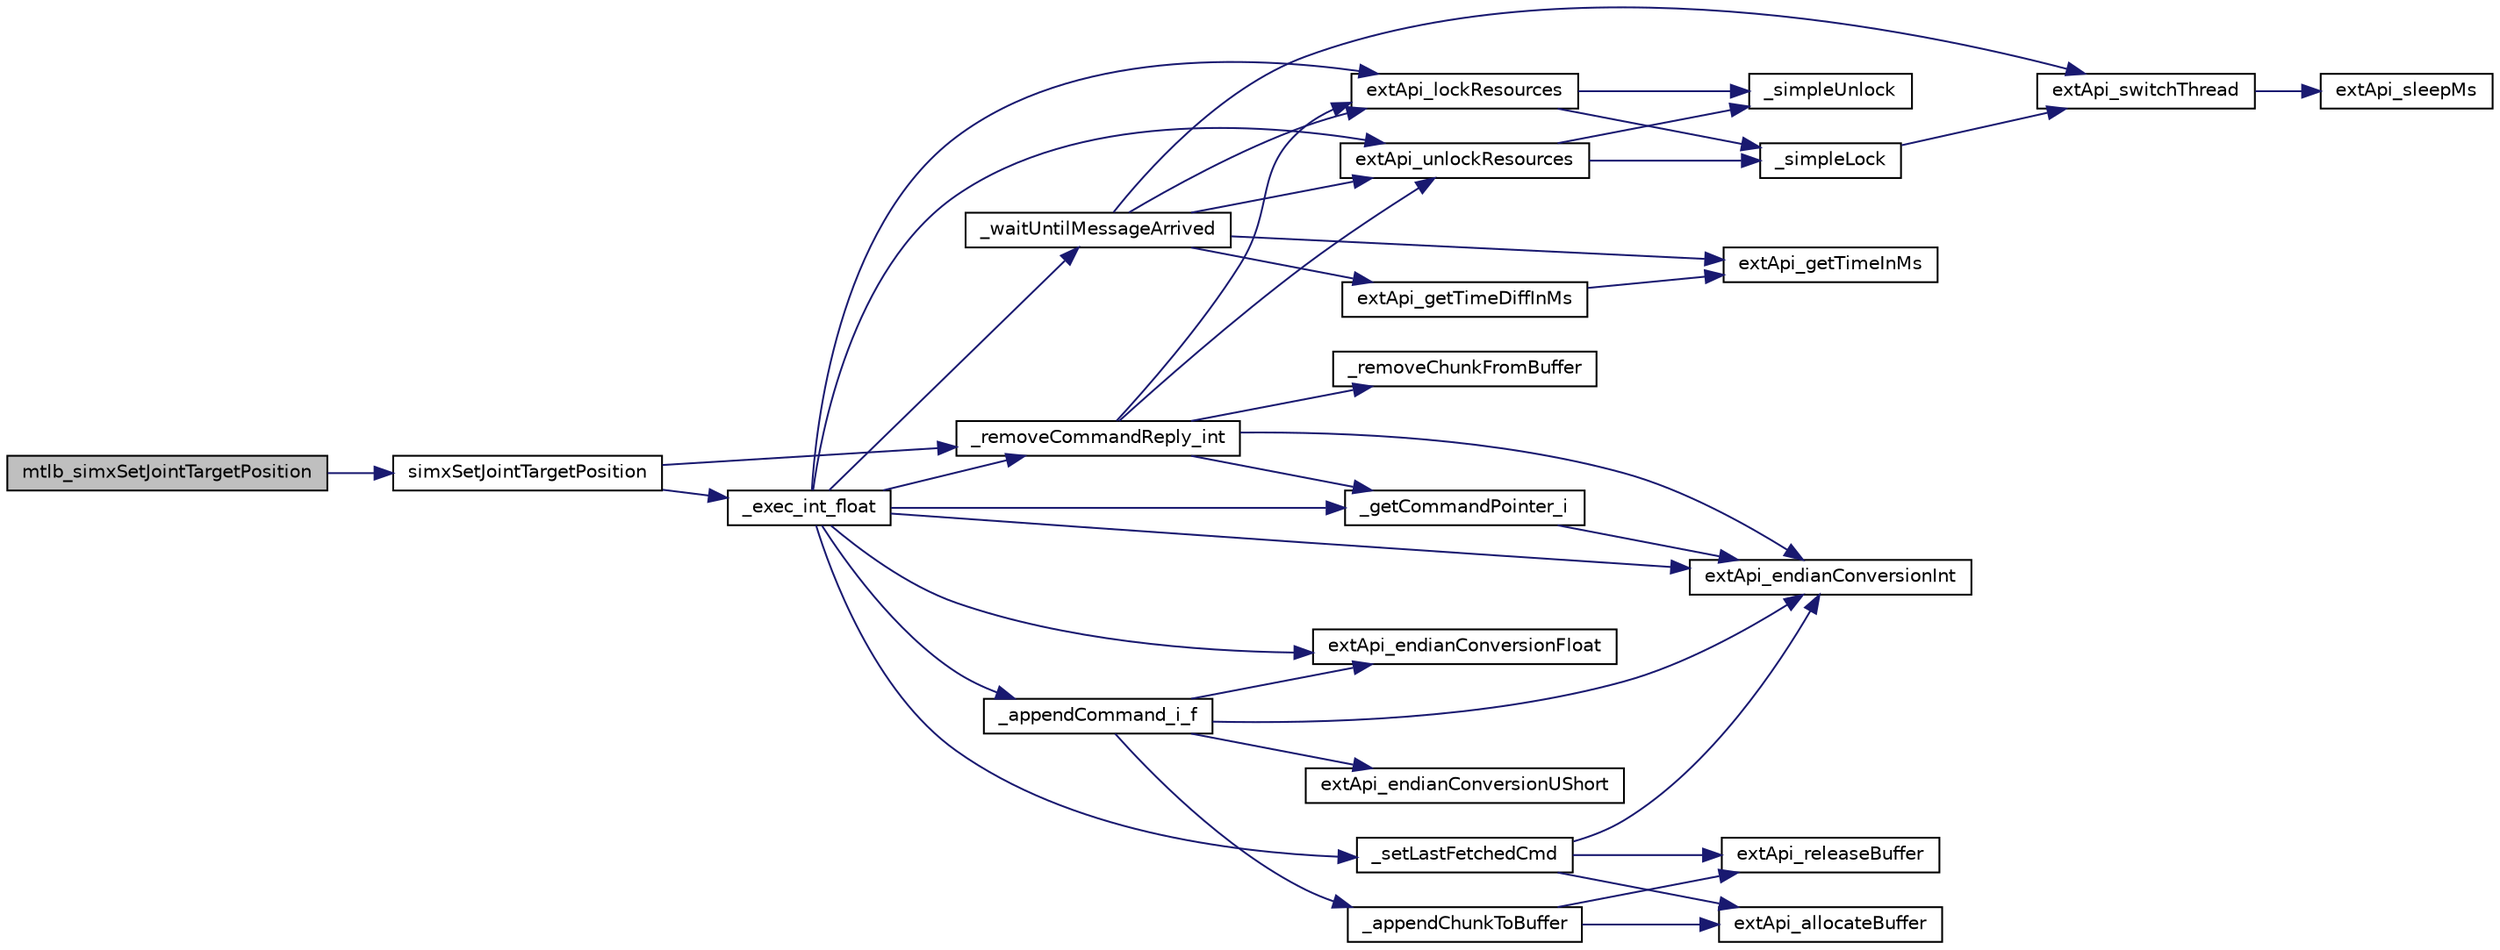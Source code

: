 digraph "mtlb_simxSetJointTargetPosition"
{
  edge [fontname="Helvetica",fontsize="10",labelfontname="Helvetica",labelfontsize="10"];
  node [fontname="Helvetica",fontsize="10",shape=record];
  rankdir="LR";
  Node1 [label="mtlb_simxSetJointTargetPosition",height=0.2,width=0.4,color="black", fillcolor="grey75", style="filled" fontcolor="black"];
  Node1 -> Node2 [color="midnightblue",fontsize="10",style="solid"];
  Node2 [label="simxSetJointTargetPosition",height=0.2,width=0.4,color="black", fillcolor="white", style="filled",URL="$ext_api_8c.html#a3da22c2602c9e94fce46b1bfd122557b"];
  Node2 -> Node3 [color="midnightblue",fontsize="10",style="solid"];
  Node3 [label="_removeCommandReply_int",height=0.2,width=0.4,color="black", fillcolor="white", style="filled",URL="$ext_api_8c.html#a51441ce82ffdbca72699e159ead28822"];
  Node3 -> Node4 [color="midnightblue",fontsize="10",style="solid"];
  Node4 [label="extApi_lockResources",height=0.2,width=0.4,color="black", fillcolor="white", style="filled",URL="$ext_api_platform_8c.html#ad8acf16580444bfcd40c07e5fb342f85"];
  Node4 -> Node5 [color="midnightblue",fontsize="10",style="solid"];
  Node5 [label="_simpleLock",height=0.2,width=0.4,color="black", fillcolor="white", style="filled",URL="$ext_api_platform_8c.html#af55c00f32f997391a5ac17db423df304"];
  Node5 -> Node6 [color="midnightblue",fontsize="10",style="solid"];
  Node6 [label="extApi_switchThread",height=0.2,width=0.4,color="black", fillcolor="white", style="filled",URL="$ext_api_platform_8c.html#a385771ea61682609251bc86beb69449f"];
  Node6 -> Node7 [color="midnightblue",fontsize="10",style="solid"];
  Node7 [label="extApi_sleepMs",height=0.2,width=0.4,color="black", fillcolor="white", style="filled",URL="$ext_api_platform_8c.html#ab48366fe799ea73fc2650c65f463c7d3"];
  Node4 -> Node8 [color="midnightblue",fontsize="10",style="solid"];
  Node8 [label="_simpleUnlock",height=0.2,width=0.4,color="black", fillcolor="white", style="filled",URL="$ext_api_platform_8c.html#a9930a20c9af1b0df18f220200ed8ac54"];
  Node3 -> Node9 [color="midnightblue",fontsize="10",style="solid"];
  Node9 [label="_getCommandPointer_i",height=0.2,width=0.4,color="black", fillcolor="white", style="filled",URL="$ext_api_8c.html#a0d2d3655f774e52433af447535b63f31"];
  Node9 -> Node10 [color="midnightblue",fontsize="10",style="solid"];
  Node10 [label="extApi_endianConversionInt",height=0.2,width=0.4,color="black", fillcolor="white", style="filled",URL="$ext_api_platform_8c.html#a31eede90e2a9d23574e09a92ec626d9b"];
  Node3 -> Node11 [color="midnightblue",fontsize="10",style="solid"];
  Node11 [label="_removeChunkFromBuffer",height=0.2,width=0.4,color="black", fillcolor="white", style="filled",URL="$ext_api_8c.html#adaa820baed86efb2af6912461dd0759f"];
  Node3 -> Node10 [color="midnightblue",fontsize="10",style="solid"];
  Node3 -> Node12 [color="midnightblue",fontsize="10",style="solid"];
  Node12 [label="extApi_unlockResources",height=0.2,width=0.4,color="black", fillcolor="white", style="filled",URL="$ext_api_platform_8c.html#a858ff89e6f07ac05bf4a9ab9828cca8e"];
  Node12 -> Node5 [color="midnightblue",fontsize="10",style="solid"];
  Node12 -> Node8 [color="midnightblue",fontsize="10",style="solid"];
  Node2 -> Node13 [color="midnightblue",fontsize="10",style="solid"];
  Node13 [label="_exec_int_float",height=0.2,width=0.4,color="black", fillcolor="white", style="filled",URL="$ext_api_8c.html#a4d1f15efbb05ebc04a8431b0f47dfe97"];
  Node13 -> Node4 [color="midnightblue",fontsize="10",style="solid"];
  Node13 -> Node9 [color="midnightblue",fontsize="10",style="solid"];
  Node13 -> Node14 [color="midnightblue",fontsize="10",style="solid"];
  Node14 [label="_appendCommand_i_f",height=0.2,width=0.4,color="black", fillcolor="white", style="filled",URL="$ext_api_8c.html#a468c15266073acf4a22f11d054e9113f"];
  Node14 -> Node10 [color="midnightblue",fontsize="10",style="solid"];
  Node14 -> Node15 [color="midnightblue",fontsize="10",style="solid"];
  Node15 [label="extApi_endianConversionUShort",height=0.2,width=0.4,color="black", fillcolor="white", style="filled",URL="$ext_api_platform_8c.html#aa3a4960cdcb852a68ce6d55b1182ff54"];
  Node14 -> Node16 [color="midnightblue",fontsize="10",style="solid"];
  Node16 [label="extApi_endianConversionFloat",height=0.2,width=0.4,color="black", fillcolor="white", style="filled",URL="$ext_api_platform_8c.html#a57d59ede423db5ef0d4ba94d818e3459"];
  Node14 -> Node17 [color="midnightblue",fontsize="10",style="solid"];
  Node17 [label="_appendChunkToBuffer",height=0.2,width=0.4,color="black", fillcolor="white", style="filled",URL="$ext_api_8c.html#a25b0daa282c12a21bb950a00c6fb8f98"];
  Node17 -> Node18 [color="midnightblue",fontsize="10",style="solid"];
  Node18 [label="extApi_allocateBuffer",height=0.2,width=0.4,color="black", fillcolor="white", style="filled",URL="$ext_api_platform_8c.html#a01476683f124c90fd8955898a63752da"];
  Node17 -> Node19 [color="midnightblue",fontsize="10",style="solid"];
  Node19 [label="extApi_releaseBuffer",height=0.2,width=0.4,color="black", fillcolor="white", style="filled",URL="$ext_api_platform_8c.html#ada561dfab99bba410fb79f824c89e8d4"];
  Node13 -> Node10 [color="midnightblue",fontsize="10",style="solid"];
  Node13 -> Node16 [color="midnightblue",fontsize="10",style="solid"];
  Node13 -> Node12 [color="midnightblue",fontsize="10",style="solid"];
  Node13 -> Node20 [color="midnightblue",fontsize="10",style="solid"];
  Node20 [label="_waitUntilMessageArrived",height=0.2,width=0.4,color="black", fillcolor="white", style="filled",URL="$ext_api_8c.html#a093b1d162341967b50d615045c748958"];
  Node20 -> Node21 [color="midnightblue",fontsize="10",style="solid"];
  Node21 [label="extApi_getTimeInMs",height=0.2,width=0.4,color="black", fillcolor="white", style="filled",URL="$ext_api_platform_8c.html#a915a300a3aac8128d8451c26c8eacf1e"];
  Node20 -> Node4 [color="midnightblue",fontsize="10",style="solid"];
  Node20 -> Node12 [color="midnightblue",fontsize="10",style="solid"];
  Node20 -> Node22 [color="midnightblue",fontsize="10",style="solid"];
  Node22 [label="extApi_getTimeDiffInMs",height=0.2,width=0.4,color="black", fillcolor="white", style="filled",URL="$ext_api_platform_8c.html#a61e044d8e6d5fea90947540ebe55b92c"];
  Node22 -> Node21 [color="midnightblue",fontsize="10",style="solid"];
  Node20 -> Node6 [color="midnightblue",fontsize="10",style="solid"];
  Node13 -> Node23 [color="midnightblue",fontsize="10",style="solid"];
  Node23 [label="_setLastFetchedCmd",height=0.2,width=0.4,color="black", fillcolor="white", style="filled",URL="$ext_api_8c.html#ad4cc41d2856011509d396a51f1d43666"];
  Node23 -> Node10 [color="midnightblue",fontsize="10",style="solid"];
  Node23 -> Node18 [color="midnightblue",fontsize="10",style="solid"];
  Node23 -> Node19 [color="midnightblue",fontsize="10",style="solid"];
  Node13 -> Node3 [color="midnightblue",fontsize="10",style="solid"];
}
